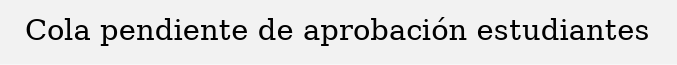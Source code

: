 digraph G {
	label = "Cola pendiente de aprobación estudiantes";
	labelloc = top;
	bgcolor=gray95;
	rankdir=LR;
subgraph Cola {
	node [shape=box,width=2.5,height=1,color=lightblue2, style=filled];
	edge [color=black];

}
}